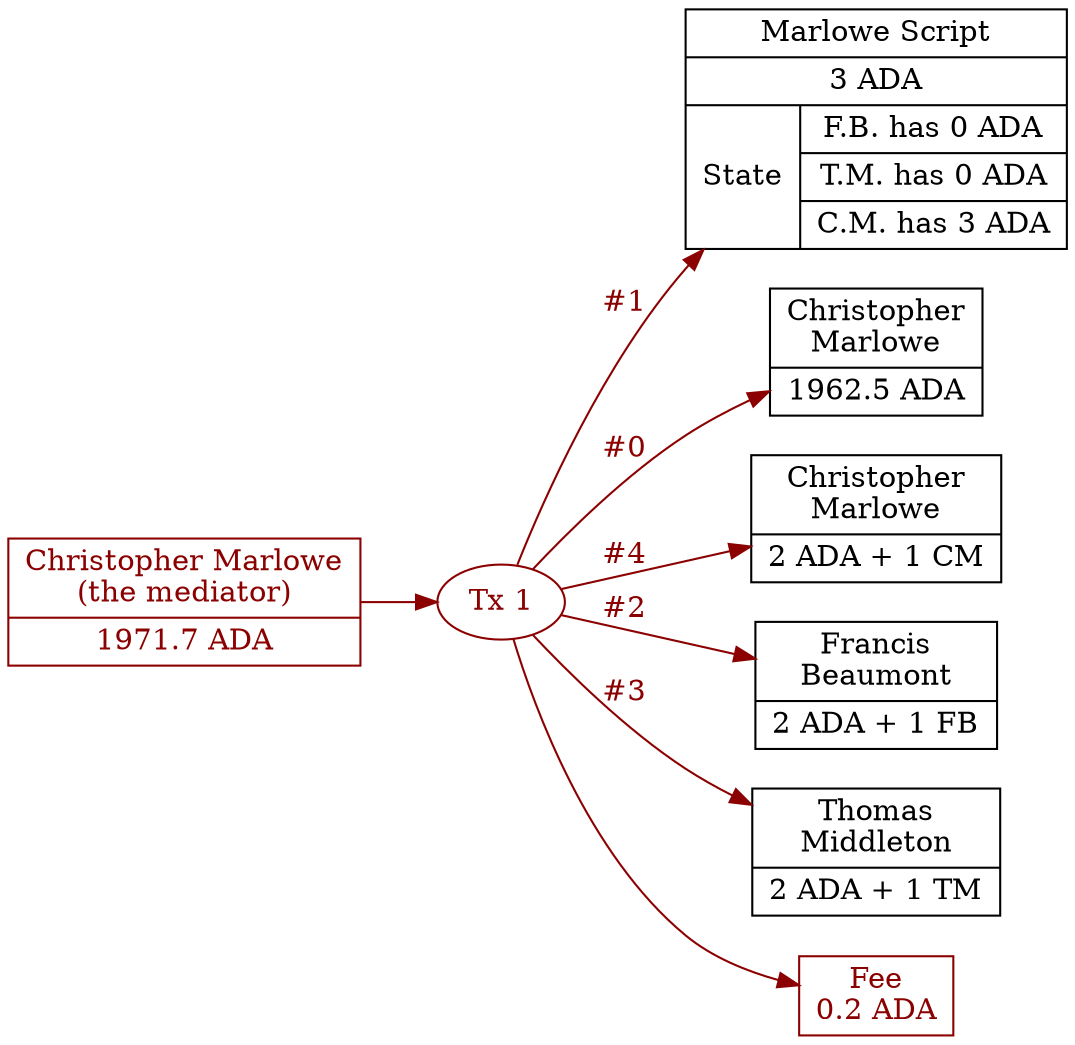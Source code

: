 digraph EscrowUtxos {


rankdir=LR

node [shape=record]


Tx0MediatorAda [label="Christopher Marlowe\n(the mediator)|1971.7 ADA" color=darkred fontcolor=darkred]


Tx1 [shape=oval label="Tx 1" color=darkred fontcolor=darkred]

Tx0MediatorAda -> Tx1 [color=darkred fontcolor=darkred]


Tx1_1 [label="Marlowe Script|3 ADA|{State|{F.B. has 0 ADA|T.M. has 0 ADA|C.M. has 3 ADA}}" color=black fontcolor=black]

Tx1 -> Tx1_1 [label="#1" color=darkred fontcolor=darkred]


Tx1_0 [label="Christopher\nMarlowe|1962.5 ADA" color=black fontcolor=black]

Tx1 -> Tx1_0 [label="#0" color=darkred fontcolor=darkred]


Tx0MediatorToken [label="Christopher\nMarlowe|2 ADA + 1 CM" color=black fontcolor=black]

Tx1 -> Tx0MediatorToken [label="#4" color=darkred fontcolor=darkred]


Tx0SellerToken [label="Francis\nBeaumont|2 ADA + 1 FB" color=black fontcolor=black]

Tx1 -> Tx0SellerToken [label="#2" color=darkred fontcolor=darkred]


Tx0BuyerToken [label="Thomas\nMiddleton|2 ADA + 1 TM" color=black fontcolor=black]

Tx1 -> Tx0BuyerToken [label="#3" color=darkred fontcolor=darkred]


Tx1_Fee [label="Fee\n0.2 ADA" color=darkred fontcolor=darkred]

Tx1 -> Tx1_Fee [color=darkred fontcolor=darkred]


}
